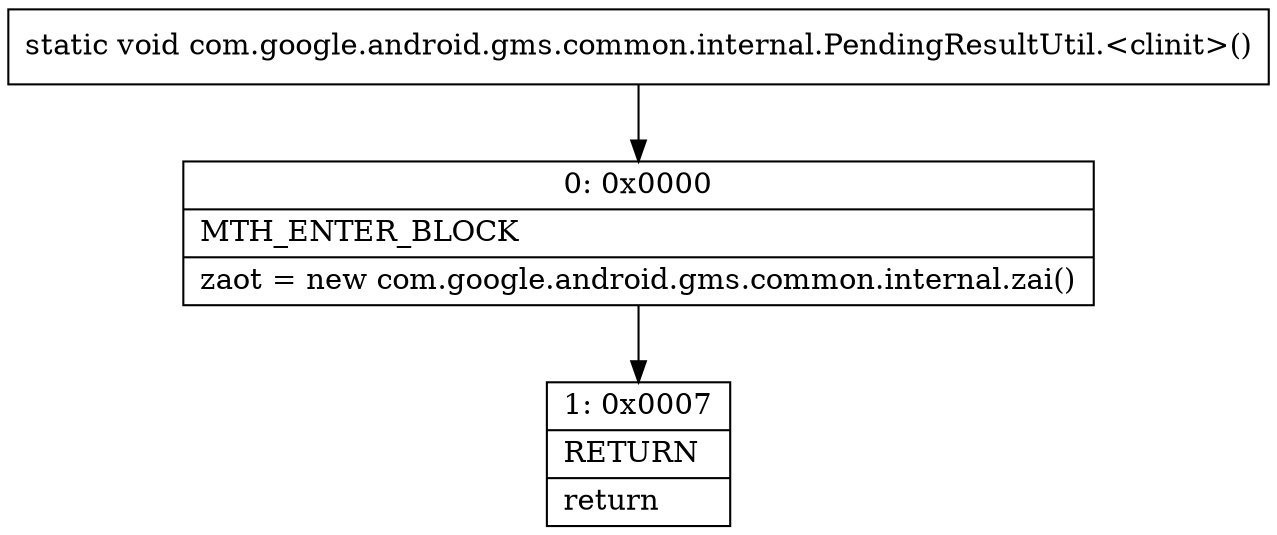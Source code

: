 digraph "CFG forcom.google.android.gms.common.internal.PendingResultUtil.\<clinit\>()V" {
Node_0 [shape=record,label="{0\:\ 0x0000|MTH_ENTER_BLOCK\l|zaot = new com.google.android.gms.common.internal.zai()\l}"];
Node_1 [shape=record,label="{1\:\ 0x0007|RETURN\l|return\l}"];
MethodNode[shape=record,label="{static void com.google.android.gms.common.internal.PendingResultUtil.\<clinit\>() }"];
MethodNode -> Node_0;
Node_0 -> Node_1;
}

